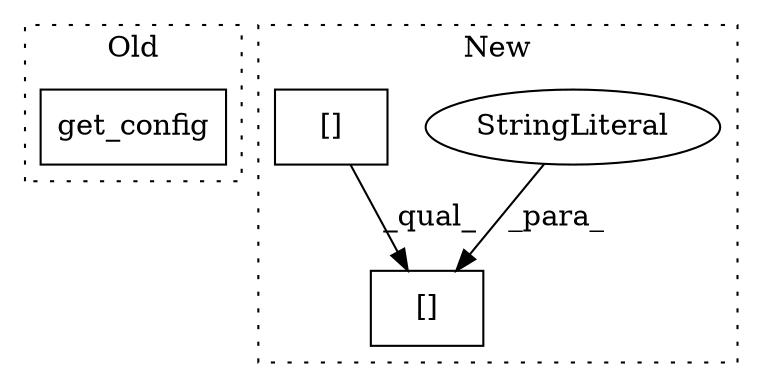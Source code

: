 digraph G {
subgraph cluster0 {
1 [label="get_config" a="32" s="9024,9049" l="11,1" shape="box"];
label = "Old";
style="dotted";
}
subgraph cluster1 {
2 [label="[]" a="2" s="8218,8249" l="26,1" shape="box"];
3 [label="StringLiteral" a="45" s="8244" l="5" shape="ellipse"];
4 [label="[]" a="2" s="8218,8242" l="17,1" shape="box"];
label = "New";
style="dotted";
}
3 -> 2 [label="_para_"];
4 -> 2 [label="_qual_"];
}